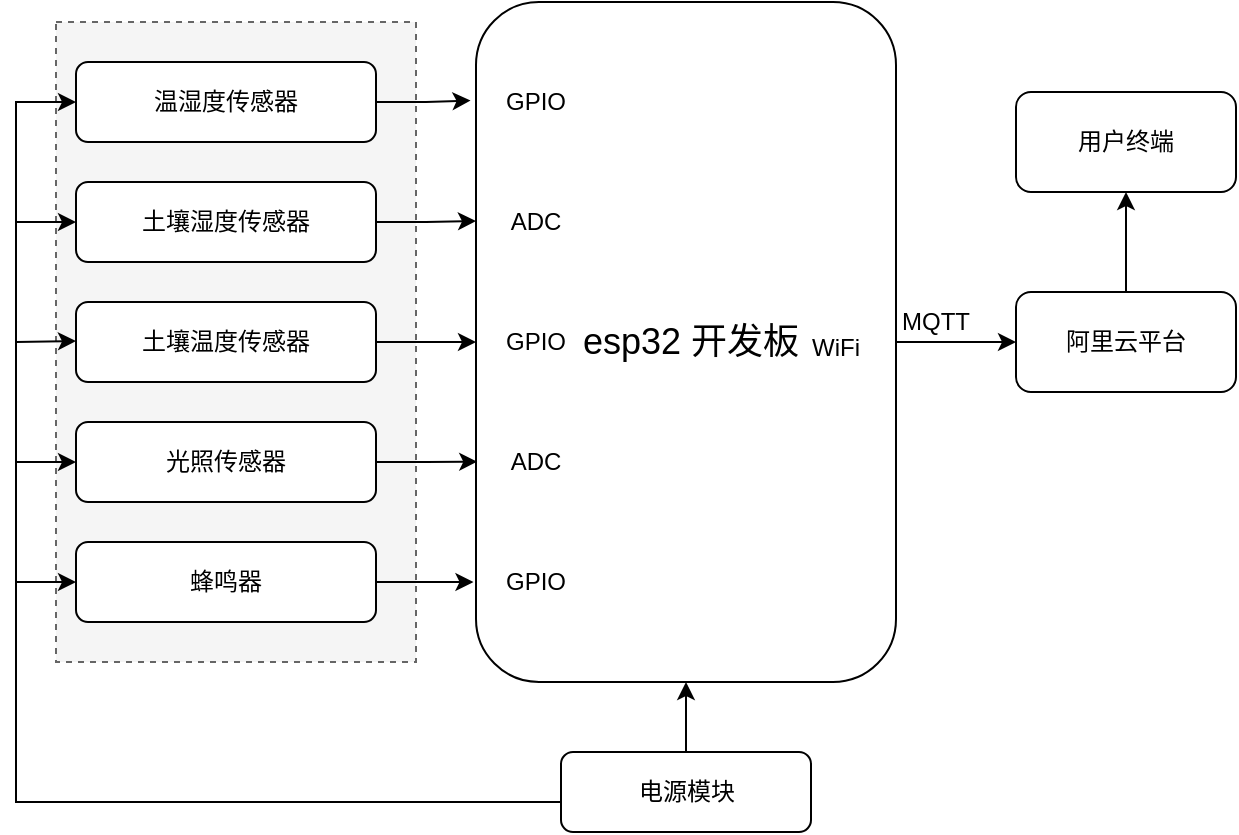 <mxfile version="24.3.1" type="github">
  <diagram name="第 1 页" id="AjFvSEF1wlUyc99DKZU8">
    <mxGraphModel dx="986" dy="459" grid="1" gridSize="10" guides="1" tooltips="1" connect="1" arrows="1" fold="1" page="1" pageScale="1" pageWidth="827" pageHeight="1169" math="0" shadow="0">
      <root>
        <mxCell id="0" />
        <mxCell id="1" parent="0" />
        <mxCell id="yJYB7iB9x3kxcfTRjZP5-48" value="" style="rounded=0;whiteSpace=wrap;html=1;dashed=1;fillColor=#f5f5f5;strokeColor=#666666;fontColor=#333333;" vertex="1" parent="1">
          <mxGeometry x="50" y="180" width="180" height="320" as="geometry" />
        </mxCell>
        <mxCell id="yJYB7iB9x3kxcfTRjZP5-1" value="温湿度传感器" style="rounded=1;whiteSpace=wrap;html=1;" vertex="1" parent="1">
          <mxGeometry x="60" y="200" width="150" height="40" as="geometry" />
        </mxCell>
        <mxCell id="yJYB7iB9x3kxcfTRjZP5-2" value="土壤湿度传感器" style="rounded=1;whiteSpace=wrap;html=1;" vertex="1" parent="1">
          <mxGeometry x="60" y="260" width="150" height="40" as="geometry" />
        </mxCell>
        <mxCell id="yJYB7iB9x3kxcfTRjZP5-12" style="edgeStyle=orthogonalEdgeStyle;rounded=0;orthogonalLoop=1;jettySize=auto;html=1;exitX=1;exitY=0.5;exitDx=0;exitDy=0;entryX=0;entryY=0.5;entryDx=0;entryDy=0;" edge="1" parent="1" source="yJYB7iB9x3kxcfTRjZP5-3" target="yJYB7iB9x3kxcfTRjZP5-6">
          <mxGeometry relative="1" as="geometry" />
        </mxCell>
        <mxCell id="yJYB7iB9x3kxcfTRjZP5-3" value="土壤温度传感器" style="rounded=1;whiteSpace=wrap;html=1;" vertex="1" parent="1">
          <mxGeometry x="60" y="320" width="150" height="40" as="geometry" />
        </mxCell>
        <mxCell id="yJYB7iB9x3kxcfTRjZP5-4" value="光照传感器" style="rounded=1;whiteSpace=wrap;html=1;" vertex="1" parent="1">
          <mxGeometry x="60" y="380" width="150" height="40" as="geometry" />
        </mxCell>
        <mxCell id="yJYB7iB9x3kxcfTRjZP5-5" value="蜂鸣器" style="rounded=1;whiteSpace=wrap;html=1;" vertex="1" parent="1">
          <mxGeometry x="60" y="440" width="150" height="40" as="geometry" />
        </mxCell>
        <mxCell id="yJYB7iB9x3kxcfTRjZP5-18" style="edgeStyle=orthogonalEdgeStyle;rounded=0;orthogonalLoop=1;jettySize=auto;html=1;entryX=0;entryY=0.5;entryDx=0;entryDy=0;" edge="1" parent="1" source="yJYB7iB9x3kxcfTRjZP5-6" target="yJYB7iB9x3kxcfTRjZP5-17">
          <mxGeometry relative="1" as="geometry" />
        </mxCell>
        <mxCell id="yJYB7iB9x3kxcfTRjZP5-6" value="&lt;span style=&quot;font-size: 18px;&quot;&gt;&amp;nbsp;esp32 开发板&lt;/span&gt;" style="rounded=1;whiteSpace=wrap;html=1;" vertex="1" parent="1">
          <mxGeometry x="260" y="170" width="210" height="340" as="geometry" />
        </mxCell>
        <mxCell id="yJYB7iB9x3kxcfTRjZP5-10" style="edgeStyle=orthogonalEdgeStyle;rounded=0;orthogonalLoop=1;jettySize=auto;html=1;exitX=1;exitY=0.5;exitDx=0;exitDy=0;entryX=-0.013;entryY=0.145;entryDx=0;entryDy=0;entryPerimeter=0;" edge="1" parent="1" source="yJYB7iB9x3kxcfTRjZP5-1" target="yJYB7iB9x3kxcfTRjZP5-6">
          <mxGeometry relative="1" as="geometry" />
        </mxCell>
        <mxCell id="yJYB7iB9x3kxcfTRjZP5-13" style="edgeStyle=orthogonalEdgeStyle;rounded=0;orthogonalLoop=1;jettySize=auto;html=1;entryX=0.003;entryY=0.676;entryDx=0;entryDy=0;entryPerimeter=0;" edge="1" parent="1" source="yJYB7iB9x3kxcfTRjZP5-4" target="yJYB7iB9x3kxcfTRjZP5-6">
          <mxGeometry relative="1" as="geometry" />
        </mxCell>
        <mxCell id="yJYB7iB9x3kxcfTRjZP5-15" style="edgeStyle=orthogonalEdgeStyle;rounded=0;orthogonalLoop=1;jettySize=auto;html=1;entryX=-0.006;entryY=0.853;entryDx=0;entryDy=0;entryPerimeter=0;" edge="1" parent="1" source="yJYB7iB9x3kxcfTRjZP5-5" target="yJYB7iB9x3kxcfTRjZP5-6">
          <mxGeometry relative="1" as="geometry" />
        </mxCell>
        <mxCell id="yJYB7iB9x3kxcfTRjZP5-16" style="edgeStyle=orthogonalEdgeStyle;rounded=0;orthogonalLoop=1;jettySize=auto;html=1;exitX=1;exitY=0.5;exitDx=0;exitDy=0;entryX=0;entryY=0.322;entryDx=0;entryDy=0;entryPerimeter=0;" edge="1" parent="1" source="yJYB7iB9x3kxcfTRjZP5-2" target="yJYB7iB9x3kxcfTRjZP5-6">
          <mxGeometry relative="1" as="geometry" />
        </mxCell>
        <mxCell id="yJYB7iB9x3kxcfTRjZP5-20" style="edgeStyle=orthogonalEdgeStyle;rounded=0;orthogonalLoop=1;jettySize=auto;html=1;exitX=0.5;exitY=0;exitDx=0;exitDy=0;entryX=0.5;entryY=1;entryDx=0;entryDy=0;" edge="1" parent="1" source="yJYB7iB9x3kxcfTRjZP5-17" target="yJYB7iB9x3kxcfTRjZP5-19">
          <mxGeometry relative="1" as="geometry" />
        </mxCell>
        <mxCell id="yJYB7iB9x3kxcfTRjZP5-17" value="阿里云平台" style="rounded=1;whiteSpace=wrap;html=1;" vertex="1" parent="1">
          <mxGeometry x="530" y="315" width="110" height="50" as="geometry" />
        </mxCell>
        <mxCell id="yJYB7iB9x3kxcfTRjZP5-19" value="用户终端" style="rounded=1;whiteSpace=wrap;html=1;" vertex="1" parent="1">
          <mxGeometry x="530" y="215" width="110" height="50" as="geometry" />
        </mxCell>
        <mxCell id="yJYB7iB9x3kxcfTRjZP5-22" style="edgeStyle=orthogonalEdgeStyle;rounded=0;orthogonalLoop=1;jettySize=auto;html=1;exitX=0;exitY=0.5;exitDx=0;exitDy=0;entryX=0;entryY=0.5;entryDx=0;entryDy=0;" edge="1" parent="1" source="yJYB7iB9x3kxcfTRjZP5-21" target="yJYB7iB9x3kxcfTRjZP5-1">
          <mxGeometry relative="1" as="geometry">
            <Array as="points">
              <mxPoint x="303" y="570" />
              <mxPoint x="30" y="570" />
              <mxPoint x="30" y="220" />
            </Array>
          </mxGeometry>
        </mxCell>
        <mxCell id="yJYB7iB9x3kxcfTRjZP5-36" value="" style="edgeStyle=orthogonalEdgeStyle;rounded=0;orthogonalLoop=1;jettySize=auto;html=1;" edge="1" parent="1" source="yJYB7iB9x3kxcfTRjZP5-21" target="yJYB7iB9x3kxcfTRjZP5-6">
          <mxGeometry relative="1" as="geometry">
            <Array as="points">
              <mxPoint x="365" y="560" />
              <mxPoint x="365" y="560" />
            </Array>
          </mxGeometry>
        </mxCell>
        <mxCell id="yJYB7iB9x3kxcfTRjZP5-21" value="电源模块" style="rounded=1;whiteSpace=wrap;html=1;" vertex="1" parent="1">
          <mxGeometry x="302.5" y="545" width="125" height="40" as="geometry" />
        </mxCell>
        <mxCell id="yJYB7iB9x3kxcfTRjZP5-25" value="" style="endArrow=classic;html=1;rounded=0;entryX=0;entryY=0.5;entryDx=0;entryDy=0;" edge="1" parent="1" target="yJYB7iB9x3kxcfTRjZP5-2">
          <mxGeometry width="50" height="50" relative="1" as="geometry">
            <mxPoint x="30" y="280" as="sourcePoint" />
            <mxPoint x="90" y="250" as="targetPoint" />
          </mxGeometry>
        </mxCell>
        <mxCell id="yJYB7iB9x3kxcfTRjZP5-26" value="" style="endArrow=classic;html=1;rounded=0;entryX=0;entryY=0.5;entryDx=0;entryDy=0;" edge="1" parent="1">
          <mxGeometry width="50" height="50" relative="1" as="geometry">
            <mxPoint x="30" y="340" as="sourcePoint" />
            <mxPoint x="60" y="339.5" as="targetPoint" />
          </mxGeometry>
        </mxCell>
        <mxCell id="yJYB7iB9x3kxcfTRjZP5-30" value="" style="endArrow=classic;html=1;rounded=0;" edge="1" parent="1" target="yJYB7iB9x3kxcfTRjZP5-4">
          <mxGeometry width="50" height="50" relative="1" as="geometry">
            <mxPoint x="30" y="400" as="sourcePoint" />
            <mxPoint x="90" y="350" as="targetPoint" />
          </mxGeometry>
        </mxCell>
        <mxCell id="yJYB7iB9x3kxcfTRjZP5-35" value="" style="endArrow=classic;html=1;rounded=0;" edge="1" parent="1">
          <mxGeometry width="50" height="50" relative="1" as="geometry">
            <mxPoint x="30" y="460" as="sourcePoint" />
            <mxPoint x="60" y="460" as="targetPoint" />
          </mxGeometry>
        </mxCell>
        <mxCell id="yJYB7iB9x3kxcfTRjZP5-37" value="GPIO" style="text;strokeColor=none;align=center;fillColor=none;html=1;verticalAlign=middle;whiteSpace=wrap;rounded=0;" vertex="1" parent="1">
          <mxGeometry x="260" y="205" width="60" height="30" as="geometry" />
        </mxCell>
        <mxCell id="yJYB7iB9x3kxcfTRjZP5-38" value="ADC" style="text;strokeColor=none;align=center;fillColor=none;html=1;verticalAlign=middle;whiteSpace=wrap;rounded=0;" vertex="1" parent="1">
          <mxGeometry x="260" y="265" width="60" height="30" as="geometry" />
        </mxCell>
        <mxCell id="yJYB7iB9x3kxcfTRjZP5-40" value="GPIO" style="text;strokeColor=none;align=center;fillColor=none;html=1;verticalAlign=middle;whiteSpace=wrap;rounded=0;" vertex="1" parent="1">
          <mxGeometry x="260" y="325" width="60" height="30" as="geometry" />
        </mxCell>
        <mxCell id="yJYB7iB9x3kxcfTRjZP5-41" value="ADC" style="text;strokeColor=none;align=center;fillColor=none;html=1;verticalAlign=middle;whiteSpace=wrap;rounded=0;" vertex="1" parent="1">
          <mxGeometry x="260" y="385" width="60" height="30" as="geometry" />
        </mxCell>
        <mxCell id="yJYB7iB9x3kxcfTRjZP5-42" value="GPIO" style="text;strokeColor=none;align=center;fillColor=none;html=1;verticalAlign=middle;whiteSpace=wrap;rounded=0;" vertex="1" parent="1">
          <mxGeometry x="260" y="445" width="60" height="30" as="geometry" />
        </mxCell>
        <mxCell id="yJYB7iB9x3kxcfTRjZP5-51" value="WiFi" style="text;strokeColor=none;align=center;fillColor=none;html=1;verticalAlign=middle;whiteSpace=wrap;rounded=0;" vertex="1" parent="1">
          <mxGeometry x="410" y="325" width="60" height="35" as="geometry" />
        </mxCell>
        <mxCell id="yJYB7iB9x3kxcfTRjZP5-52" value="MQTT" style="text;strokeColor=none;align=center;fillColor=none;html=1;verticalAlign=middle;whiteSpace=wrap;rounded=0;" vertex="1" parent="1">
          <mxGeometry x="460" y="315" width="60" height="30" as="geometry" />
        </mxCell>
      </root>
    </mxGraphModel>
  </diagram>
</mxfile>
